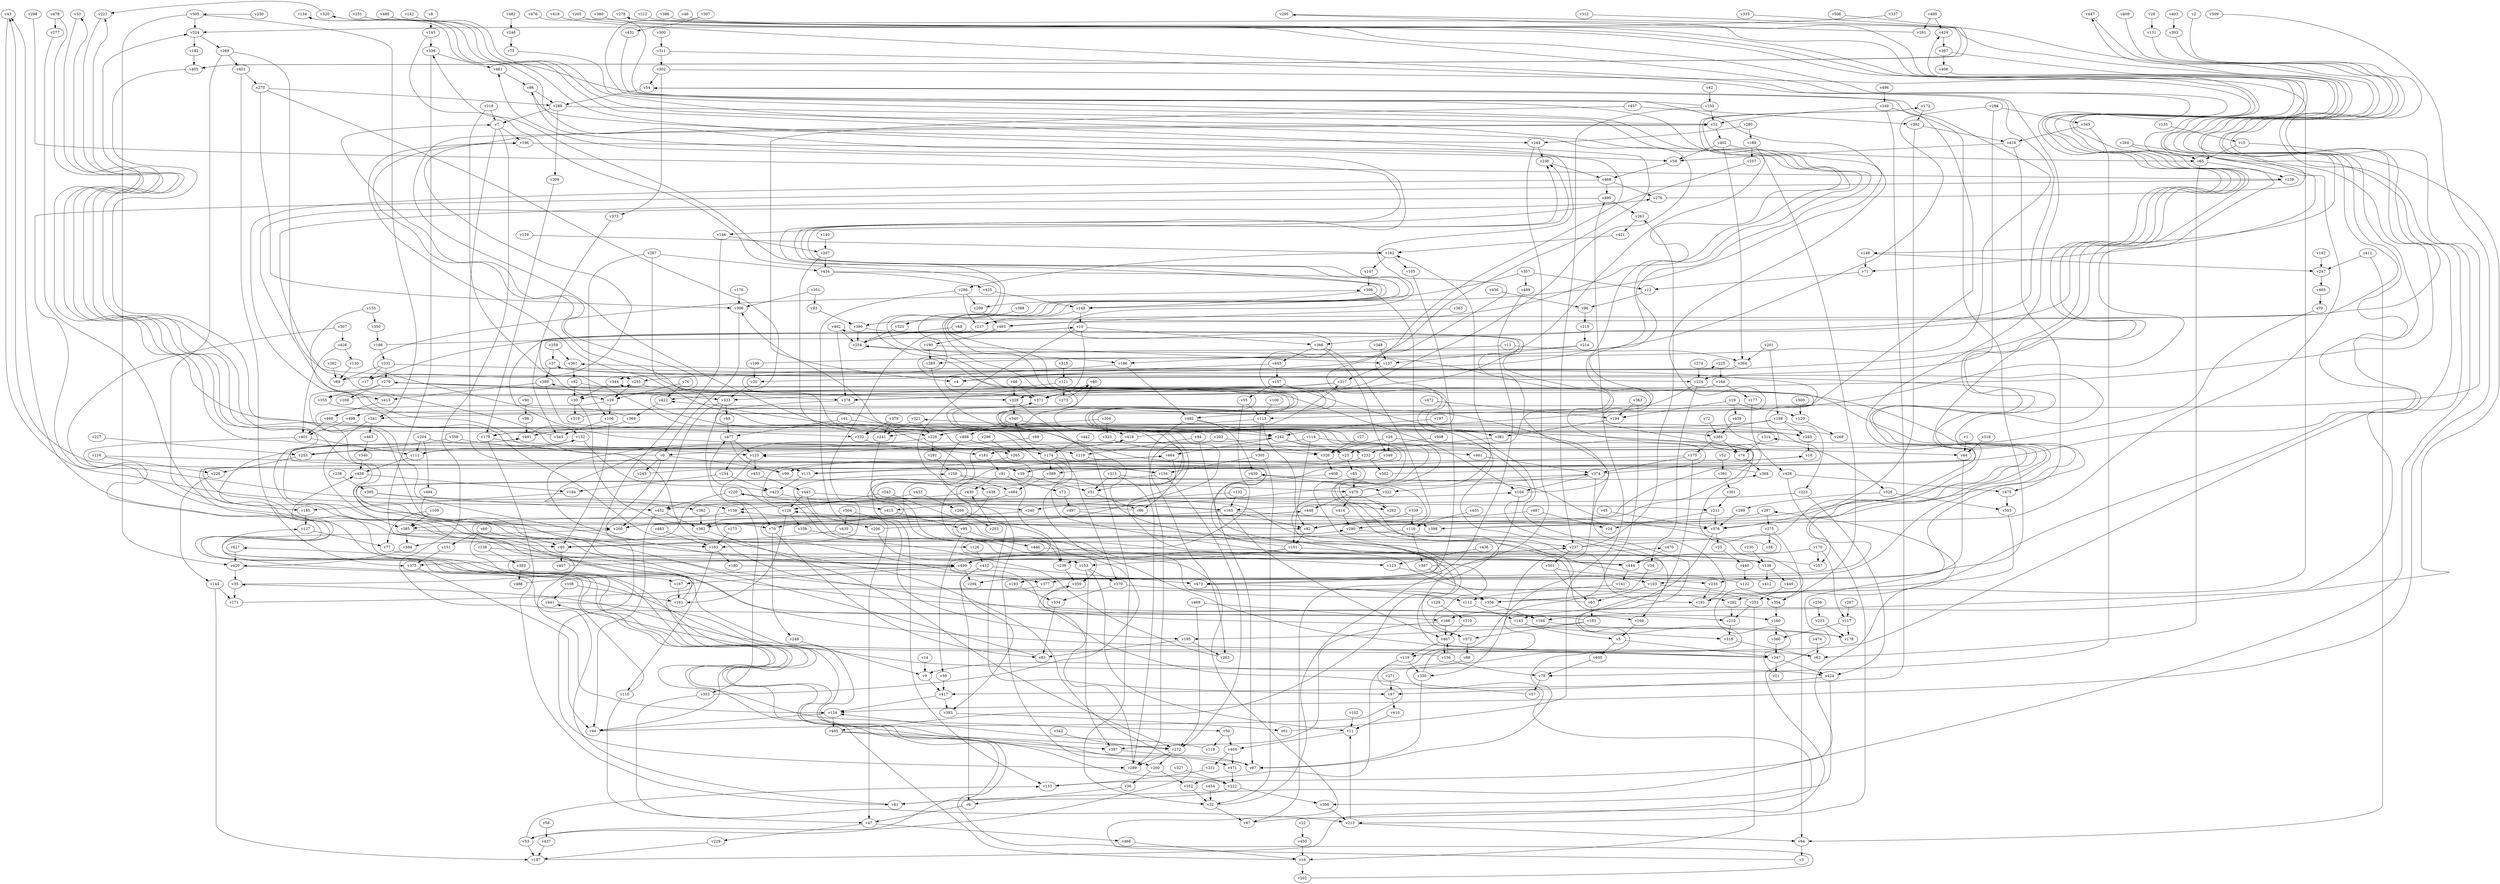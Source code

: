 // Benchmark game 755 - 510 vertices
// time_bound: 232
// targets: v484
digraph G {
    v0 [name="v0", player=0];
    v1 [name="v1", player=0];
    v2 [name="v2", player=0];
    v3 [name="v3", player=1];
    v4 [name="v4", player=0];
    v5 [name="v5", player=0];
    v6 [name="v6", player=1];
    v7 [name="v7", player=0];
    v8 [name="v8", player=0];
    v9 [name="v9", player=0];
    v10 [name="v10", player=0];
    v11 [name="v11", player=1];
    v12 [name="v12", player=0];
    v13 [name="v13", player=1];
    v14 [name="v14", player=0];
    v15 [name="v15", player=1];
    v16 [name="v16", player=0];
    v17 [name="v17", player=1];
    v18 [name="v18", player=1];
    v19 [name="v19", player=1];
    v20 [name="v20", player=0];
    v21 [name="v21", player=1];
    v22 [name="v22", player=1];
    v23 [name="v23", player=0];
    v24 [name="v24", player=1];
    v25 [name="v25", player=1];
    v26 [name="v26", player=1];
    v27 [name="v27", player=1];
    v28 [name="v28", player=0];
    v29 [name="v29", player=0];
    v30 [name="v30", player=1];
    v31 [name="v31", player=0];
    v32 [name="v32", player=0];
    v33 [name="v33", player=1];
    v34 [name="v34", player=0];
    v35 [name="v35", player=0];
    v36 [name="v36", player=0];
    v37 [name="v37", player=0];
    v38 [name="v38", player=0];
    v39 [name="v39", player=1];
    v40 [name="v40", player=1];
    v41 [name="v41", player=1];
    v42 [name="v42", player=0];
    v43 [name="v43", player=1];
    v44 [name="v44", player=0];
    v45 [name="v45", player=1];
    v46 [name="v46", player=0];
    v47 [name="v47", player=1];
    v48 [name="v48", player=0];
    v49 [name="v49", player=0];
    v50 [name="v50", player=0];
    v51 [name="v51", player=1];
    v52 [name="v52", player=1];
    v53 [name="v53", player=1];
    v54 [name="v54", player=0];
    v55 [name="v55", player=1];
    v56 [name="v56", player=1];
    v57 [name="v57", player=0];
    v58 [name="v58", player=1];
    v59 [name="v59", player=0];
    v60 [name="v60", player=1];
    v61 [name="v61", player=0];
    v62 [name="v62", player=0];
    v63 [name="v63", player=0];
    v64 [name="v64", player=0];
    v65 [name="v65", player=0];
    v66 [name="v66", player=1];
    v67 [name="v67", player=1];
    v68 [name="v68", player=1];
    v69 [name="v69", player=1];
    v70 [name="v70", player=0];
    v71 [name="v71", player=0];
    v72 [name="v72", player=1];
    v73 [name="v73", player=0];
    v74 [name="v74", player=0];
    v75 [name="v75", player=1];
    v76 [name="v76", player=0];
    v77 [name="v77", player=0];
    v78 [name="v78", player=0];
    v79 [name="v79", player=0];
    v80 [name="v80", player=0];
    v81 [name="v81", player=1];
    v82 [name="v82", player=1];
    v83 [name="v83", player=1];
    v84 [name="v84", player=1];
    v85 [name="v85", player=1];
    v86 [name="v86", player=1];
    v87 [name="v87", player=0];
    v88 [name="v88", player=1];
    v89 [name="v89", player=0];
    v90 [name="v90", player=1];
    v91 [name="v91", player=0];
    v92 [name="v92", player=0];
    v93 [name="v93", player=1];
    v94 [name="v94", player=1];
    v95 [name="v95", player=0];
    v96 [name="v96", player=0];
    v97 [name="v97", player=0];
    v98 [name="v98", player=1];
    v99 [name="v99", player=0];
    v100 [name="v100", player=1];
    v101 [name="v101", player=0];
    v102 [name="v102", player=1];
    v103 [name="v103", player=0];
    v104 [name="v104", player=1];
    v105 [name="v105", player=1];
    v106 [name="v106", player=0];
    v107 [name="v107", player=1];
    v108 [name="v108", player=1];
    v109 [name="v109", player=1];
    v110 [name="v110", player=1];
    v111 [name="v111", player=0];
    v112 [name="v112", player=1];
    v113 [name="v113", player=1];
    v114 [name="v114", player=0];
    v115 [name="v115", player=1];
    v116 [name="v116", player=0];
    v117 [name="v117", player=0];
    v118 [name="v118", player=0];
    v119 [name="v119", player=0];
    v120 [name="v120", player=1];
    v121 [name="v121", player=1];
    v122 [name="v122", player=0];
    v123 [name="v123", player=0];
    v124 [name="v124", player=1];
    v125 [name="v125", player=1];
    v126 [name="v126", player=0];
    v127 [name="v127", player=1];
    v128 [name="v128", player=0];
    v129 [name="v129", player=0];
    v130 [name="v130", player=0];
    v131 [name="v131", player=0];
    v132 [name="v132", player=0];
    v133 [name="v133", player=0];
    v134 [name="v134", player=1];
    v135 [name="v135", player=0];
    v136 [name="v136", player=0];
    v137 [name="v137", player=0];
    v138 [name="v138", player=0];
    v139 [name="v139", player=1];
    v140 [name="v140", player=0];
    v141 [name="v141", player=0];
    v142 [name="v142", player=1];
    v143 [name="v143", player=1];
    v144 [name="v144", player=1];
    v145 [name="v145", player=0];
    v146 [name="v146", player=1];
    v147 [name="v147", player=0];
    v148 [name="v148", player=0];
    v149 [name="v149", player=0];
    v150 [name="v150", player=1];
    v151 [name="v151", player=1];
    v152 [name="v152", player=1];
    v153 [name="v153", player=1];
    v154 [name="v154", player=0];
    v155 [name="v155", player=1];
    v156 [name="v156", player=1];
    v157 [name="v157", player=1];
    v158 [name="v158", player=1];
    v159 [name="v159", player=0];
    v160 [name="v160", player=1];
    v161 [name="v161", player=1];
    v162 [name="v162", player=1];
    v163 [name="v163", player=1];
    v164 [name="v164", player=0];
    v165 [name="v165", player=1];
    v166 [name="v166", player=1];
    v167 [name="v167", player=1];
    v168 [name="v168", player=1];
    v169 [name="v169", player=0];
    v170 [name="v170", player=1];
    v171 [name="v171", player=1];
    v172 [name="v172", player=1];
    v173 [name="v173", player=0];
    v174 [name="v174", player=1];
    v175 [name="v175", player=0];
    v176 [name="v176", player=0];
    v177 [name="v177", player=1];
    v178 [name="v178", player=0];
    v179 [name="v179", player=0];
    v180 [name="v180", player=1];
    v181 [name="v181", player=1];
    v182 [name="v182", player=0];
    v183 [name="v183", player=0];
    v184 [name="v184", player=0];
    v185 [name="v185", player=0];
    v186 [name="v186", player=1];
    v187 [name="v187", player=1];
    v188 [name="v188", player=1];
    v189 [name="v189", player=1];
    v190 [name="v190", player=1];
    v191 [name="v191", player=1];
    v192 [name="v192", player=0];
    v193 [name="v193", player=0];
    v194 [name="v194", player=1];
    v195 [name="v195", player=0];
    v196 [name="v196", player=1];
    v197 [name="v197", player=0];
    v198 [name="v198", player=1];
    v199 [name="v199", player=1];
    v200 [name="v200", player=1];
    v201 [name="v201", player=1];
    v202 [name="v202", player=0];
    v203 [name="v203", player=1];
    v204 [name="v204", player=0];
    v205 [name="v205", player=0];
    v206 [name="v206", player=0];
    v207 [name="v207", player=0];
    v208 [name="v208", player=1];
    v209 [name="v209", player=0];
    v210 [name="v210", player=0];
    v211 [name="v211", player=1];
    v212 [name="v212", player=0];
    v213 [name="v213", player=0];
    v214 [name="v214", player=1];
    v215 [name="v215", player=0];
    v216 [name="v216", player=1];
    v217 [name="v217", player=0];
    v218 [name="v218", player=1];
    v219 [name="v219", player=0];
    v220 [name="v220", player=0];
    v221 [name="v221", player=0];
    v222 [name="v222", player=1];
    v223 [name="v223", player=1];
    v224 [name="v224", player=1];
    v225 [name="v225", player=1];
    v226 [name="v226", player=0];
    v227 [name="v227", player=0];
    v228 [name="v228", player=0];
    v229 [name="v229", player=0];
    v230 [name="v230", player=0];
    v231 [name="v231", player=1];
    v232 [name="v232", player=0];
    v233 [name="v233", player=1];
    v234 [name="v234", player=1];
    v235 [name="v235", player=1];
    v236 [name="v236", player=0];
    v237 [name="v237", player=0];
    v238 [name="v238", player=1];
    v239 [name="v239", player=0];
    v240 [name="v240", player=1];
    v241 [name="v241", player=1];
    v242 [name="v242", player=1];
    v243 [name="v243", player=0];
    v244 [name="v244", player=1];
    v245 [name="v245", player=0];
    v246 [name="v246", player=0];
    v247 [name="v247", player=0];
    v248 [name="v248", player=0];
    v249 [name="v249", player=0];
    v250 [name="v250", player=0];
    v251 [name="v251", player=0];
    v252 [name="v252", player=0];
    v253 [name="v253", player=1];
    v254 [name="v254", player=1];
    v255 [name="v255", player=0];
    v256 [name="v256", player=1];
    v257 [name="v257", player=0];
    v258 [name="v258", player=0];
    v259 [name="v259", player=0];
    v260 [name="v260", player=1];
    v261 [name="v261", player=0];
    v262 [name="v262", player=1];
    v263 [name="v263", player=0];
    v264 [name="v264", player=1];
    v265 [name="v265", player=1];
    v266 [name="v266", player=1];
    v267 [name="v267", player=0];
    v268 [name="v268", player=1];
    v269 [name="v269", player=1];
    v270 [name="v270", player=0];
    v271 [name="v271", player=1];
    v272 [name="v272", player=0];
    v273 [name="v273", player=0];
    v274 [name="v274", player=1];
    v275 [name="v275", player=0];
    v276 [name="v276", player=1];
    v277 [name="v277", player=0];
    v278 [name="v278", player=0];
    v279 [name="v279", player=1];
    v280 [name="v280", player=0];
    v281 [name="v281", player=1];
    v282 [name="v282", player=0];
    v283 [name="v283", player=1];
    v284 [name="v284", player=1];
    v285 [name="v285", player=1];
    v286 [name="v286", player=0];
    v287 [name="v287", player=1];
    v288 [name="v288", player=1];
    v289 [name="v289", player=1];
    v290 [name="v290", player=0];
    v291 [name="v291", player=1];
    v292 [name="v292", player=1];
    v293 [name="v293", player=1];
    v294 [name="v294", player=0];
    v295 [name="v295", player=0];
    v296 [name="v296", player=1];
    v297 [name="v297", player=0];
    v298 [name="v298", player=1];
    v299 [name="v299", player=0];
    v300 [name="v300", player=1];
    v301 [name="v301", player=1];
    v302 [name="v302", player=1];
    v303 [name="v303", player=1];
    v304 [name="v304", player=1];
    v305 [name="v305", player=1];
    v306 [name="v306", player=0];
    v307 [name="v307", player=1];
    v308 [name="v308", player=0];
    v309 [name="v309", player=0];
    v310 [name="v310", player=0];
    v311 [name="v311", player=1];
    v312 [name="v312", player=1];
    v313 [name="v313", player=0];
    v314 [name="v314", player=1];
    v315 [name="v315", player=0];
    v316 [name="v316", player=1];
    v317 [name="v317", player=1];
    v318 [name="v318", player=1];
    v319 [name="v319", player=0];
    v320 [name="v320", player=0];
    v321 [name="v321", player=1];
    v322 [name="v322", player=1];
    v323 [name="v323", player=0];
    v324 [name="v324", player=1];
    v325 [name="v325", player=1];
    v326 [name="v326", player=0];
    v327 [name="v327", player=1];
    v328 [name="v328", player=1];
    v329 [name="v329", player=0];
    v330 [name="v330", player=1];
    v331 [name="v331", player=1];
    v332 [name="v332", player=1];
    v333 [name="v333", player=1];
    v334 [name="v334", player=1];
    v335 [name="v335", player=1];
    v336 [name="v336", player=0];
    v337 [name="v337", player=0];
    v338 [name="v338", player=1];
    v339 [name="v339", player=0];
    v340 [name="v340", player=0];
    v341 [name="v341", player=0];
    v342 [name="v342", player=1];
    v343 [name="v343", player=1];
    v344 [name="v344", player=1];
    v345 [name="v345", player=0];
    v346 [name="v346", player=0];
    v347 [name="v347", player=1];
    v348 [name="v348", player=1];
    v349 [name="v349", player=1];
    v350 [name="v350", player=0];
    v351 [name="v351", player=1];
    v352 [name="v352", player=0];
    v353 [name="v353", player=1];
    v354 [name="v354", player=1];
    v355 [name="v355", player=0];
    v356 [name="v356", player=1];
    v357 [name="v357", player=1];
    v358 [name="v358", player=0];
    v359 [name="v359", player=1];
    v360 [name="v360", player=0];
    v361 [name="v361", player=0];
    v362 [name="v362", player=0];
    v363 [name="v363", player=0];
    v364 [name="v364", player=1];
    v365 [name="v365", player=1];
    v366 [name="v366", player=1];
    v367 [name="v367", player=1];
    v368 [name="v368", player=1];
    v369 [name="v369", player=0];
    v370 [name="v370", player=0];
    v371 [name="v371", player=1];
    v372 [name="v372", player=1];
    v373 [name="v373", player=0];
    v374 [name="v374", player=1];
    v375 [name="v375", player=1];
    v376 [name="v376", player=1];
    v377 [name="v377", player=0];
    v378 [name="v378", player=1];
    v379 [name="v379", player=1];
    v380 [name="v380", player=1];
    v381 [name="v381", player=1];
    v382 [name="v382", player=0];
    v383 [name="v383", player=0];
    v384 [name="v384", player=0];
    v385 [name="v385", player=1];
    v386 [name="v386", player=0];
    v387 [name="v387", player=0];
    v388 [name="v388", player=0];
    v389 [name="v389", player=1];
    v390 [name="v390", player=0];
    v391 [name="v391", player=0];
    v392 [name="v392", player=0];
    v393 [name="v393", player=0];
    v394 [name="v394", player=0];
    v395 [name="v395", player=0];
    v396 [name="v396", player=0];
    v397 [name="v397", player=1];
    v398 [name="v398", player=1];
    v399 [name="v399", player=1];
    v400 [name="v400", player=1];
    v401 [name="v401", player=0];
    v402 [name="v402", player=0];
    v403 [name="v403", player=0];
    v404 [name="v404", player=1];
    v405 [name="v405", player=0];
    v406 [name="v406", player=1];
    v407 [name="v407", player=1];
    v408 [name="v408", player=0];
    v409 [name="v409", player=1];
    v410 [name="v410", player=0];
    v411 [name="v411", player=0];
    v412 [name="v412", player=1];
    v413 [name="v413", player=1];
    v414 [name="v414", player=1];
    v415 [name="v415", player=0];
    v416 [name="v416", player=0];
    v417 [name="v417", player=0];
    v418 [name="v418", player=0];
    v419 [name="v419", player=1];
    v420 [name="v420", player=0];
    v421 [name="v421", player=1];
    v422 [name="v422", player=1];
    v423 [name="v423", player=1];
    v424 [name="v424", player=1];
    v425 [name="v425", player=0];
    v426 [name="v426", player=0];
    v427 [name="v427", player=0];
    v428 [name="v428", player=1];
    v429 [name="v429", player=0];
    v430 [name="v430", player=1];
    v431 [name="v431", player=1];
    v432 [name="v432", player=1];
    v433 [name="v433", player=1];
    v434 [name="v434", player=1];
    v435 [name="v435", player=1];
    v436 [name="v436", player=0];
    v437 [name="v437", player=0];
    v438 [name="v438", player=0];
    v439 [name="v439", player=0];
    v440 [name="v440", player=1];
    v441 [name="v441", player=1];
    v442 [name="v442", player=1];
    v443 [name="v443", player=0];
    v444 [name="v444", player=1];
    v445 [name="v445", player=1];
    v446 [name="v446", player=0];
    v447 [name="v447", player=0];
    v448 [name="v448", player=1];
    v449 [name="v449", player=0];
    v450 [name="v450", player=1];
    v451 [name="v451", player=0];
    v452 [name="v452", player=1];
    v453 [name="v453", player=1];
    v454 [name="v454", player=1];
    v455 [name="v455", player=0];
    v456 [name="v456", player=0];
    v457 [name="v457", player=0];
    v458 [name="v458", player=0];
    v459 [name="v459", player=1];
    v460 [name="v460", player=1];
    v461 [name="v461", player=0];
    v462 [name="v462", player=0];
    v463 [name="v463", player=0];
    v464 [name="v464", player=1];
    v465 [name="v465", player=0];
    v466 [name="v466", player=1];
    v467 [name="v467", player=1];
    v468 [name="v468", player=0];
    v469 [name="v469", player=0];
    v470 [name="v470", player=0];
    v471 [name="v471", player=1];
    v472 [name="v472", player=0];
    v473 [name="v473", player=0];
    v474 [name="v474", player=1];
    v475 [name="v475", player=1];
    v476 [name="v476", player=1];
    v477 [name="v477", player=1];
    v478 [name="v478", player=1];
    v479 [name="v479", player=0];
    v480 [name="v480", player=0];
    v481 [name="v481", player=1];
    v482 [name="v482", player=0];
    v483 [name="v483", player=1];
    v484 [name="v484", player=1, target=1];
    v485 [name="v485", player=1];
    v486 [name="v486", player=0];
    v487 [name="v487", player=0];
    v488 [name="v488", player=0];
    v489 [name="v489", player=0];
    v490 [name="v490", player=1];
    v491 [name="v491", player=0];
    v492 [name="v492", player=0];
    v493 [name="v493", player=0];
    v494 [name="v494", player=0];
    v495 [name="v495", player=1];
    v496 [name="v496", player=1];
    v497 [name="v497", player=0];
    v498 [name="v498", player=0];
    v499 [name="v499", player=1];
    v500 [name="v500", player=1];
    v501 [name="v501", player=1];
    v502 [name="v502", player=1];
    v503 [name="v503", player=0];
    v504 [name="v504", player=0];
    v505 [name="v505", player=0];
    v506 [name="v506", player=1];
    v507 [name="v507", player=0];
    v508 [name="v508", player=1];
    v509 [name="v509", player=0];

    v0 -> v276 [constraint="t < 9"];
    v1 -> v64;
    v2 -> v498 [constraint="t < 8"];
    v3 -> v31 [constraint="t < 14"];
    v4 -> v172 [constraint="t mod 4 == 0"];
    v5 -> v347;
    v6 -> v47;
    v7 -> v39;
    v8 -> v145;
    v9 -> v417;
    v10 -> v23 [constraint="t mod 2 == 1"];
    v11 -> v404;
    v12 -> v96;
    v13 -> v186;
    v14 -> v9;
    v15 -> v168 [constraint="t mod 2 == 1"];
    v16 -> v458 [constraint="t mod 2 == 0"];
    v17 -> v10 [constraint="t < 9"];
    v18 -> v377 [constraint="t < 8"];
    v19 -> v194;
    v20 -> v333;
    v21 -> v439 [constraint="t >= 4"];
    v22 -> v450;
    v23 -> v85;
    v24 -> v362 [constraint="t < 12"];
    v25 -> v440;
    v26 -> v326;
    v27 -> v326;
    v28 -> v131;
    v29 -> v499 [constraint="t < 14"];
    v30 -> v70;
    v31 -> v17 [constraint="t >= 2"];
    v32 -> v128 [constraint="t mod 5 == 3"];
    v33 -> v265 [constraint="t >= 4"];
    v34 -> v356;
    v35 -> v152 [constraint="t >= 5"];
    v36 -> v6;
    v37 -> v376 [constraint="t mod 3 == 2"];
    v38 -> v18 [constraint="t < 12"];
    v39 -> v321 [constraint="t >= 1"];
    v40 -> v407;
    v41 -> v375 [constraint="t < 8"];
    v42 -> v150;
    v43 -> v165 [constraint="t < 14"];
    v44 -> v86 [constraint="t < 5"];
    v45 -> v376;
    v46 -> v71 [constraint="t mod 3 == 2"];
    v47 -> v229;
    v48 -> v329;
    v49 -> v477;
    v50 -> v118;
    v51 -> v66;
    v52 -> v391;
    v53 -> v133 [constraint="t mod 5 == 2"];
    v54 -> v0 [constraint="t mod 2 == 1"];
    v55 -> v113;
    v56 -> v437;
    v57 -> v104 [constraint="t mod 3 == 2"];
    v58 -> v468;
    v59 -> v417;
    v60 -> v40;
    v61 -> v490;
    v62 -> v35 [constraint="t < 6"];
    v63 -> v464 [constraint="t >= 1"];
    v64 -> v235;
    v65 -> v62;
    v66 -> v242 [constraint="t mod 5 == 3"];
    v67 -> v127 [constraint="t < 14"];
    v68 -> v254;
    v69 -> v481 [constraint="t >= 2"];
    v70 -> v83;
    v71 -> v12;
    v72 -> v384;
    v73 -> v497;
    v74 -> v368;
    v75 -> v390 [constraint="t mod 2 == 1"];
    v76 -> v29;
    v77 -> v499;
    v78 -> v57;
    v79 -> v253 [constraint="t mod 2 == 0"];
    v80 -> v371;
    v81 -> v200 [constraint="t mod 2 == 0"];
    v82 -> v101;
    v83 -> v255 [constraint="t >= 3"];
    v84 -> v3;
    v85 -> v479;
    v86 -> v288;
    v87 -> v279 [constraint="t mod 3 == 0"];
    v88 -> v9;
    v89 -> v125;
    v90 -> v98;
    v91 -> v73;
    v92 -> v341 [constraint="t >= 4"];
    v93 -> v390;
    v94 -> v219;
    v95 -> v59;
    v96 -> v215;
    v97 -> v410;
    v98 -> v491;
    v99 -> v43 [constraint="t < 10"];
    v100 -> v113;
    v101 -> v371 [constraint="t < 15"];
    v102 -> v11;
    v103 -> v354;
    v104 -> v422 [constraint="t >= 2"];
    v105 -> v377;
    v106 -> v343;
    v107 -> v146 [constraint="t < 9"];
    v108 -> v161;
    v109 -> v385;
    v110 -> v43 [constraint="t mod 4 == 2"];
    v111 -> v458;
    v112 -> v143;
    v113 -> v82;
    v114 -> v101;
    v115 -> v423;
    v116 -> v387;
    v117 -> v360;
    v118 -> v124 [constraint="t >= 1"];
    v119 -> v330;
    v120 -> v268;
    v121 -> v333;
    v122 -> v220 [constraint="t < 14"];
    v123 -> v103;
    v124 -> v44;
    v125 -> v70;
    v126 -> v432;
    v127 -> v77;
    v128 -> v161;
    v129 -> v310;
    v130 -> v69;
    v131 -> v119 [constraint="t < 9"];
    v132 -> v165;
    v133 -> v297 [constraint="t >= 2"];
    v134 -> v193 [constraint="t < 5"];
    v135 -> v15;
    v136 -> v449;
    v137 -> v317;
    v138 -> v393;
    v139 -> v82 [constraint="t < 8"];
    v140 -> v207;
    v141 -> v112;
    v142 -> v378 [constraint="t mod 4 == 3"];
    v143 -> v318;
    v144 -> v171;
    v145 -> v332 [constraint="t < 7"];
    v146 -> v207;
    v147 -> v396;
    v148 -> v247;
    v149 -> v10;
    v150 -> v134 [constraint="t >= 5"];
    v151 -> v375;
    v152 -> v111;
    v153 -> v370;
    v154 -> v347 [constraint="t < 10"];
    v155 -> v350;
    v156 -> v427 [constraint="t < 13"];
    v157 -> v55;
    v158 -> v385;
    v159 -> v162;
    v160 -> v360;
    v161 -> v470 [constraint="t >= 1"];
    v162 -> v105;
    v163 -> v180;
    v164 -> v371;
    v165 -> v200;
    v166 -> v467;
    v167 -> v161;
    v168 -> v491 [constraint="t >= 5"];
    v169 -> v5;
    v170 -> v444;
    v171 -> v491 [constraint="t mod 4 == 3"];
    v172 -> v209 [constraint="t >= 5"];
    v173 -> v163;
    v174 -> v370;
    v175 -> v211 [constraint="t < 6"];
    v176 -> v306;
    v177 -> v428;
    v178 -> v418 [constraint="t < 9"];
    v179 -> v181;
    v180 -> v377;
    v181 -> v91;
    v182 -> v405;
    v183 -> v324 [constraint="t mod 3 == 0"];
    v184 -> v185;
    v185 -> v127;
    v186 -> v492;
    v187 -> v399 [constraint="t >= 3"];
    v188 -> v278 [constraint="t < 8"];
    v189 -> v107;
    v190 -> v137;
    v191 -> v320 [constraint="t >= 5"];
    v192 -> v247;
    v193 -> v334;
    v194 -> v381;
    v195 -> v83;
    v196 -> v58;
    v197 -> v242;
    v198 -> v362 [constraint="t < 9"];
    v199 -> v54 [constraint="t < 5"];
    v200 -> v196 [constraint="t >= 1"];
    v201 -> v364;
    v202 -> v441 [constraint="t >= 1"];
    v203 -> v430 [constraint="t mod 2 == 0"];
    v204 -> v461 [constraint="t >= 1"];
    v205 -> v290 [constraint="t < 14"];
    v206 -> v225 [constraint="t >= 2"];
    v207 -> v434;
    v208 -> v7 [constraint="t mod 3 == 1"];
    v209 -> v493;
    v210 -> v318;
    v211 -> v24;
    v212 -> v294 [constraint="t < 10"];
    v213 -> v84;
    v214 -> v384 [constraint="t mod 3 == 1"];
    v215 -> v214;
    v216 -> v473 [constraint="t mod 3 == 2"];
    v217 -> v163;
    v218 -> v29;
    v219 -> v160 [constraint="t < 13"];
    v220 -> v415;
    v221 -> v154 [constraint="t >= 2"];
    v222 -> v308;
    v223 -> v424;
    v224 -> v113;
    v225 -> v164;
    v226 -> v144;
    v227 -> v253;
    v228 -> v234 [constraint="t >= 3"];
    v229 -> v187;
    v230 -> v136;
    v231 -> v133;
    v232 -> v502;
    v233 -> v178;
    v234 -> v423;
    v235 -> v191;
    v236 -> v468;
    v237 -> v314 [constraint="t >= 1"];
    v238 -> v395;
    v239 -> v359;
    v240 -> v424 [constraint="t >= 3"];
    v241 -> v133;
    v242 -> v232;
    v243 -> v128;
    v244 -> v372;
    v245 -> v336 [constraint="t mod 2 == 0"];
    v246 -> v75;
    v247 -> v465;
    v248 -> v9;
    v249 -> v31;
    v250 -> v505 [constraint="t mod 5 == 0"];
    v251 -> v20 [constraint="t >= 2"];
    v252 -> v80 [constraint="t mod 2 == 0"];
    v253 -> v254 [constraint="t mod 3 == 1"];
    v254 -> v186;
    v255 -> v329;
    v256 -> v233;
    v257 -> v290 [constraint="t >= 5"];
    v258 -> v484;
    v259 -> v361;
    v260 -> v352;
    v261 -> v421;
    v262 -> v69;
    v263 -> v448 [constraint="t mod 5 == 4"];
    v264 -> v143 [constraint="t >= 3"];
    v265 -> v115;
    v266 -> v203;
    v267 -> v117;
    v268 -> v196 [constraint="t < 8"];
    v269 -> v185;
    v270 -> v355 [constraint="t mod 2 == 0"];
    v271 -> v97;
    v272 -> v289;
    v273 -> v80 [constraint="t < 9"];
    v274 -> v224;
    v275 -> v38;
    v276 -> v447 [constraint="t < 11"];
    v277 -> v44 [constraint="t mod 3 == 1"];
    v278 -> v344 [constraint="t < 8"];
    v279 -> v355;
    v280 -> v244;
    v281 -> v295 [constraint="t >= 2"];
    v282 -> v210;
    v283 -> v18;
    v284 -> v285 [constraint="t >= 5"];
    v285 -> v242;
    v286 -> v47;
    v287 -> v106;
    v288 -> v309;
    v289 -> v359 [constraint="t >= 1"];
    v290 -> v237;
    v291 -> v258;
    v292 -> v452 [constraint="t mod 5 == 3"];
    v293 -> v221 [constraint="t >= 2"];
    v294 -> v344 [constraint="t < 15"];
    v295 -> v115 [constraint="t >= 2"];
    v296 -> v265;
    v297 -> v398;
    v298 -> v139 [constraint="t < 13"];
    v299 -> v376;
    v300 -> v311;
    v301 -> v211;
    v302 -> v54;
    v303 -> v81 [constraint="t < 8"];
    v304 -> v241;
    v305 -> v32;
    v306 -> v0;
    v307 -> v389 [constraint="t < 14"];
    v308 -> v213;
    v309 -> v179;
    v310 -> v467;
    v311 -> v366 [constraint="t mod 2 == 1"];
    v312 -> v282 [constraint="t >= 2"];
    v313 -> v82 [constraint="t < 15"];
    v314 -> v74;
    v315 -> v121;
    v316 -> v64;
    v317 -> v347 [constraint="t < 5"];
    v318 -> v62;
    v319 -> v361 [constraint="t mod 5 == 2"];
    v320 -> v221 [constraint="t mod 3 == 2"];
    v321 -> v228;
    v322 -> v372 [constraint="t >= 5"];
    v323 -> v326;
    v324 -> v269;
    v325 -> v254;
    v326 -> v408;
    v327 -> v222;
    v328 -> v503;
    v329 -> v32;
    v330 -> v236 [constraint="t mod 5 == 2"];
    v331 -> v279;
    v332 -> v219;
    v333 -> v353;
    v334 -> v83;
    v335 -> v405 [constraint="t < 15"];
    v336 -> v40;
    v337 -> v324 [constraint="t mod 2 == 1"];
    v338 -> v485 [constraint="t mod 5 == 2"];
    v339 -> v82;
    v340 -> v488;
    v341 -> v385;
    v342 -> v272;
    v343 -> v33 [constraint="t >= 5"];
    v344 -> v30;
    v345 -> v78;
    v346 -> v458;
    v347 -> v125 [constraint="t < 5"];
    v348 -> v137;
    v349 -> v359 [constraint="t >= 4"];
    v350 -> v188;
    v351 -> v306;
    v352 -> v32;
    v353 -> v258 [constraint="t mod 4 == 2"];
    v354 -> v160;
    v355 -> v136 [constraint="t >= 2"];
    v356 -> v168;
    v357 -> v489;
    v358 -> v125;
    v359 -> v169 [constraint="t < 9"];
    v360 -> v347;
    v361 -> v92;
    v362 -> v272 [constraint="t mod 2 == 0"];
    v363 -> v194;
    v364 -> v136 [constraint="t >= 1"];
    v365 -> v493;
    v366 -> v116;
    v367 -> v493 [constraint="t < 12"];
    v368 -> v306 [constraint="t >= 1"];
    v369 -> v396 [constraint="t < 8"];
    v370 -> v334;
    v371 -> v51 [constraint="t < 10"];
    v372 -> v88;
    v373 -> v343;
    v374 -> v462 [constraint="t < 7"];
    v375 -> v44;
    v376 -> v25;
    v377 -> v53 [constraint="t < 10"];
    v378 -> v283 [constraint="t mod 4 == 1"];
    v379 -> v241;
    v380 -> v290 [constraint="t >= 3"];
    v381 -> v232;
    v382 -> v362;
    v383 -> v61;
    v384 -> v175;
    v385 -> v394;
    v386 -> v492 [constraint="t >= 4"];
    v387 -> v236 [constraint="t mod 5 == 1"];
    v388 -> v325;
    v389 -> v484;
    v390 -> v385 [constraint="t mod 2 == 1"];
    v391 -> v301;
    v392 -> v416;
    v393 -> v486;
    v394 -> v420;
    v395 -> v452;
    v396 -> v104;
    v397 -> v67;
    v398 -> v429 [constraint="t >= 5"];
    v399 -> v413;
    v400 -> v78;
    v401 -> v50 [constraint="t < 15"];
    v402 -> v65;
    v403 -> v303;
    v404 -> v471;
    v405 -> v282 [constraint="t >= 5"];
    v406 -> v148 [constraint="t >= 2"];
    v407 -> v158 [constraint="t mod 3 == 2"];
    v408 -> v444 [constraint="t < 10"];
    v409 -> v217 [constraint="t < 7"];
    v410 -> v11;
    v411 -> v84;
    v412 -> v237 [constraint="t >= 2"];
    v413 -> v460;
    v414 -> v290;
    v415 -> v95;
    v416 -> v58;
    v417 -> v383;
    v418 -> v382 [constraint="t >= 3"];
    v419 -> v257 [constraint="t >= 4"];
    v420 -> v222 [constraint="t < 14"];
    v421 -> v162;
    v422 -> v369;
    v423 -> v240;
    v424 -> v97;
    v425 -> v149;
    v426 -> v401;
    v427 -> v420;
    v428 -> v475;
    v429 -> v367;
    v430 -> v158;
    v431 -> v179 [constraint="t >= 1"];
    v432 -> v383 [constraint="t >= 2"];
    v433 -> v452;
    v434 -> v179 [constraint="t < 8"];
    v435 -> v40;
    v436 -> v123;
    v437 -> v187;
    v438 -> v362;
    v439 -> v322;
    v440 -> v122;
    v441 -> v471 [constraint="t >= 2"];
    v442 -> v174;
    v443 -> v128;
    v444 -> v368 [constraint="t >= 3"];
    v445 -> v157;
    v446 -> v123;
    v447 -> v30 [constraint="t mod 4 == 3"];
    v448 -> v70;
    v449 -> v252;
    v450 -> v16;
    v451 -> v270;
    v452 -> v362;
    v453 -> v443;
    v454 -> v32;
    v455 -> v116;
    v456 -> v96;
    v457 -> v4;
    v458 -> v184;
    v459 -> v384;
    v460 -> v67 [constraint="t >= 5"];
    v461 -> v374;
    v462 -> v254;
    v463 -> v346;
    v464 -> v66;
    v465 -> v79;
    v466 -> v16;
    v467 -> v156;
    v468 -> v126 [constraint="t >= 5"];
    v469 -> v166;
    v470 -> v444;
    v471 -> v222;
    v472 -> v194;
    v473 -> v112;
    v474 -> v62;
    v475 -> v503;
    v476 -> v328 [constraint="t mod 2 == 1"];
    v477 -> v125;
    v478 -> v283 [constraint="t < 6"];
    v479 -> v292;
    v480 -> v422 [constraint="t >= 2"];
    v481 -> v86;
    v482 -> v246;
    v483 -> v163;
    v484 -> v415;
    v485 -> v272;
    v486 -> v499 [constraint="t >= 5"];
    v487 -> v24;
    v488 -> v174;
    v489 -> v473;
    v490 -> v53 [constraint="t < 14"];
    v491 -> v152 [constraint="t >= 4"];
    v492 -> v439;
    v493 -> v111 [constraint="t < 11"];
    v494 -> v200;
    v495 -> v281;
    v496 -> v249;
    v497 -> v374 [constraint="t < 5"];
    v498 -> v401;
    v499 -> v167;
    v500 -> v120;
    v501 -> v235;
    v502 -> v37 [constraint="t < 14"];
    v503 -> v356;
    v504 -> v195;
    v505 -> v341;
    v506 -> v405 [constraint="t < 6"];
    v507 -> v292 [constraint="t mod 3 == 2"];
    v508 -> v23;
    v509 -> v124 [constraint="t >= 3"];
    v114 -> v64;
    v253 -> v226;
    v330 -> v67;
    v357 -> v149;
    v317 -> v329;
    v128 -> v338;
    v165 -> v398;
    v174 -> v154;
    v91 -> v430;
    v477 -> v115;
    v293 -> v326;
    v143 -> v5;
    v86 -> v244;
    v10 -> v260;
    v284 -> v224;
    v280 -> v189;
    v399 -> v332;
    v150 -> v31;
    v284 -> v345;
    v179 -> v81;
    v460 -> v401;
    v65 -> v139;
    v207 -> v228;
    v243 -> v239;
    v490 -> v261;
    v232 -> v39;
    v260 -> v36;
    v223 -> v165;
    v26 -> v74;
    v418 -> v317;
    v170 -> v257;
    v101 -> v444;
    v101 -> v153;
    v402 -> v364;
    v150 -> v237;
    v288 -> v7;
    v94 -> v67;
    v329 -> v340;
    v60 -> v167;
    v170 -> v117;
    v146 -> v124;
    v189 -> v354;
    v376 -> v166;
    v242 -> v464;
    v138 -> v499;
    v13 -> v364;
    v0 -> v99;
    v10 -> v366;
    v347 -> v21;
    v497 -> v376;
    v507 -> v426;
    v145 -> v336;
    v48 -> v371;
    v469 -> v272;
    v374 -> v330;
    v304 -> v323;
    v428 -> v213;
    v70 -> v248;
    v114 -> v181;
    v228 -> v291;
    v279 -> v378;
    v286 -> v217;
    v366 -> v349;
    v434 -> v425;
    v297 -> v275;
    v499 -> v294;
    v10 -> v378;
    v493 -> v190;
    v286 -> v209;
    v41 -> v477;
    v485 -> v397;
    v433 -> v266;
    v384 -> v74;
    v55 -> v499;
    v186 -> v255;
    v321 -> v241;
    v0 -> v245;
    v492 -> v289;
    v103 -> v63;
    v50 -> v404;
    v270 -> v306;
    v76 -> v422;
    v495 -> v429;
    v374 -> v104;
    v155 -> v413;
    v468 -> v276;
    v443 -> v165;
    v374 -> v322;
    v19 -> v459;
    v424 -> v308;
    v252 -> v16;
    v108 -> v441;
    v95 -> v446;
    v390 -> v254;
    v211 -> v376;
    v237 -> v239;
    v345 -> v416;
    v402 -> v58;
    v258 -> v479;
    v119 -> v352;
    v457 -> v392;
    v204 -> v111;
    v379 -> v332;
    v214 -> v137;
    v165 -> v82;
    v411 -> v247;
    v0 -> v289;
    v224 -> v34;
    v7 -> v196;
    v113 -> v305;
    v444 -> v141;
    v305 -> v154;
    v244 -> v236;
    v199 -> v20;
    v106 -> v40;
    v206 -> v153;
    v162 -> v147;
    v148 -> v71;
    v19 -> v120;
    v367 -> v406;
    v124 -> v485;
    v121 -> v273;
    v416 -> v475;
    v341 -> v463;
    v370 -> v356;
    v117 -> v178;
    v190 -> v285;
    v201 -> v198;
    v313 -> v51;
    v443 -> v206;
    v275 -> v84;
    v452 -> v44;
    v252 -> v210;
    v168 -> v178;
    v353 -> v213;
    v198 -> v223;
    v395 -> v158;
    v15 -> v65;
    v249 -> v103;
    v175 -> v169;
    v53 -> v187;
    v91 -> v239;
    v156 -> v467;
    v183 -> v195;
    v363 -> v191;
    v504 -> v435;
    v153 -> v397;
    v204 -> v494;
    v288 -> v31;
    v479 -> v414;
    v165 -> v467;
    v132 -> v240;
    v175 -> v374;
    v351 -> v93;
    v39 -> v51;
    v136 -> v412;
    v157 -> v381;
    v125 -> v453;
    v328 -> v299;
    v213 -> v11;
    v420 -> v35;
    v60 -> v151;
    v220 -> v394;
    v149 -> v217;
    v445 -> v4;
    v156 -> v78;
    v313 -> v289;
    v369 -> v491;
    v163 -> v110;
    v287 -> v371;
    v505 -> v324;
    v487 -> v82;
    v272 -> v260;
    v462 -> v378;
    v336 -> v481;
    v164 -> v177;
    v198 -> v283;
    v331 -> v17;
    v188 -> v331;
    v237 -> v501;
    v92 -> v30;
    v347 -> v424;
    v479 -> v162;
    v293 -> v263;
    v432 -> v473;
    v279 -> v333;
    v464 -> v99;
    v5 -> v400;
    v404 -> v231;
    v110 -> v47;
    v116 -> v40;
    v237 -> v261;
    v259 -> v37;
    v162 -> v286;
    v174 -> v389;
    v488 -> v438;
    v29 -> v106;
    v242 -> v23;
    v216 -> v226;
    v195 -> v263;
    v234 -> v184;
    v7 -> v210;
    v109 -> v77;
    v307 -> v431;
    v401 -> v111;
    v366 -> v445;
    v279 -> v208;
    v264 -> v65;
    v172 -> v392;
    v358 -> v253;
    v302 -> v191;
    v222 -> v81;
    v479 -> v448;
    v104 -> v87;
    v37 -> v399;
    v128 -> v477;
    v30 -> v319;
    v396 -> v149;
    v333 -> v200;
    v324 -> v182;
    v113 -> v228;
    v340 -> v418;
    v152 -> v423;
    v255 -> v29;
    v144 -> v187;
    v269 -> v451;
    v287 -> v434;
    v339 -> v116;
    v154 -> v272;
    v467 -> v119;
    v63 -> v183;
    v385 -> v163;
    v153 -> v11;
    v492 -> v242;
    v183 -> v372;
    v478 -> v277;
    v333 -> v49;
    v432 -> v6;
    v198 -> v228;
    v16 -> v202;
    v311 -> v302;
    v26 -> v349;
    v174 -> v340;
    v218 -> v7;
    v392 -> v376;
    v501 -> v63;
    v468 -> v490;
    v35 -> v171;
    v505 -> v420;
    v270 -> v288;
    v31 -> v402;
    v331 -> v69;
    v357 -> v12;
    v54 -> v288;
    v249 -> v417;
    v266 -> v97;
    v32 -> v87;
    v47 -> v466;
    v417 -> v124;
    v426 -> v130;
    v331 -> v224;
    v166 -> v397;
    v451 -> v375;
    v387 -> v356;
    v101 -> v499;
    v302 -> v373;
    v269 -> v255;
}
